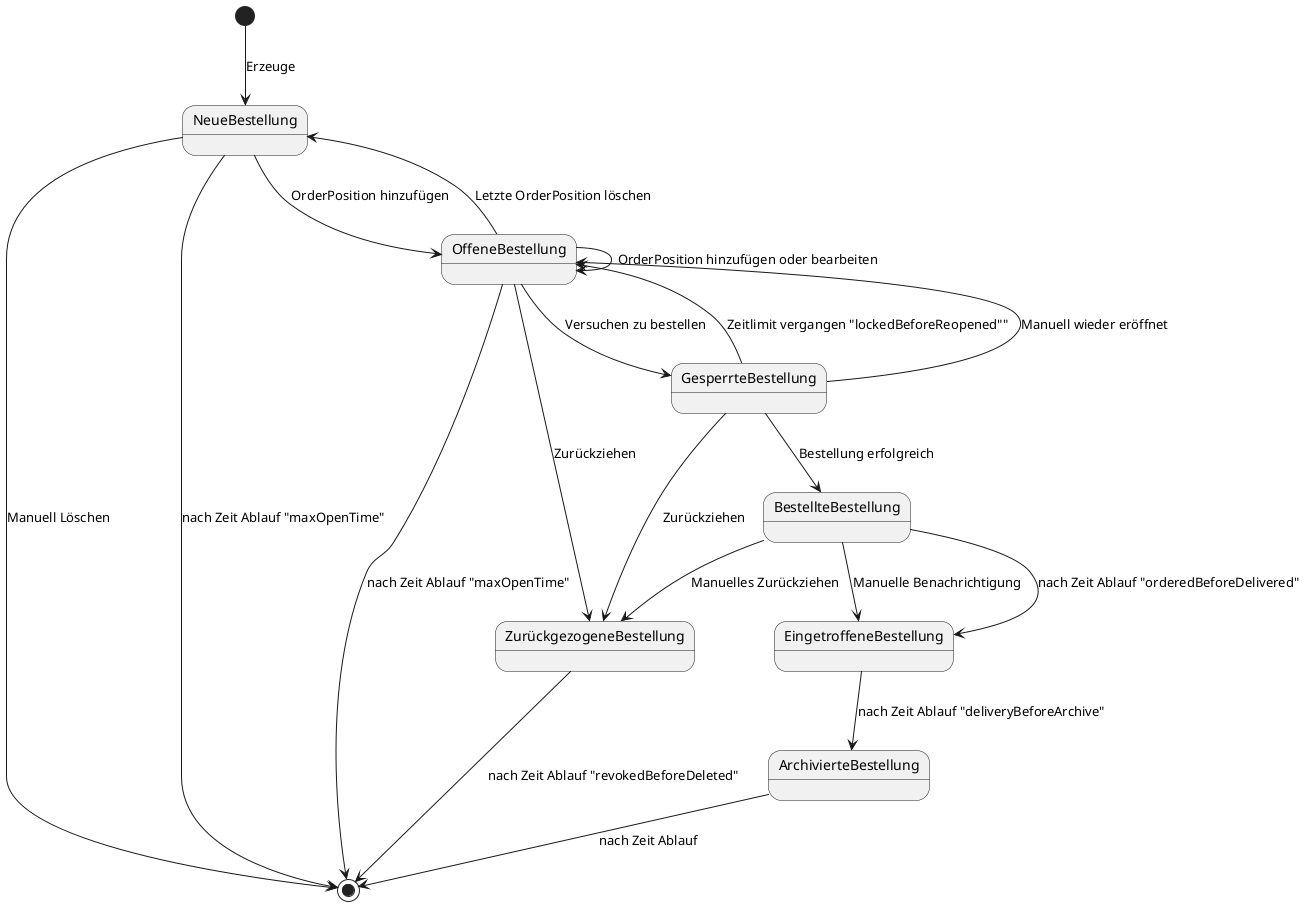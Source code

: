 @startuml
[*] --> NeueBestellung : Erzeuge

NeueBestellung -->[*]: Manuell Löschen
NeueBestellung --> [*]: nach Zeit Ablauf "maxOpenTime"

NeueBestellung --> OffeneBestellung : OrderPosition hinzufügen
OffeneBestellung --> OffeneBestellung : OrderPosition hinzufügen oder bearbeiten
OffeneBestellung --> [*]: nach Zeit Ablauf "maxOpenTime"

OffeneBestellung --> NeueBestellung: Letzte OrderPosition löschen

OffeneBestellung --> GesperrteBestellung : Versuchen zu bestellen
GesperrteBestellung --> OffeneBestellung : Zeitlimit vergangen "lockedBeforeReopened""
GesperrteBestellung --> OffeneBestellung : Manuell wieder eröffnet
GesperrteBestellung --> BestellteBestellung: Bestellung erfolgreich

OffeneBestellung --> ZurückgezogeneBestellung : Zurückziehen
GesperrteBestellung --> ZurückgezogeneBestellung : Zurückziehen
ZurückgezogeneBestellung --> [*] : nach Zeit Ablauf "revokedBeforeDeleted"

BestellteBestellung --> EingetroffeneBestellung : Manuelle Benachrichtigung
BestellteBestellung --> EingetroffeneBestellung: nach Zeit Ablauf "orderedBeforeDelivered"

BestellteBestellung --> ZurückgezogeneBestellung : Manuelles Zurückziehen
EingetroffeneBestellung --> ArchivierteBestellung: nach Zeit Ablauf "deliveryBeforeArchive"

ArchivierteBestellung --> [*] : nach Zeit Ablauf

@enduml
